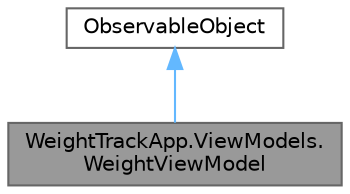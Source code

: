 digraph "WeightTrackApp.ViewModels.WeightViewModel"
{
 // LATEX_PDF_SIZE
  bgcolor="transparent";
  edge [fontname=Helvetica,fontsize=10,labelfontname=Helvetica,labelfontsize=10];
  node [fontname=Helvetica,fontsize=10,shape=box,height=0.2,width=0.4];
  Node1 [id="Node000001",label="WeightTrackApp.ViewModels.\lWeightViewModel",height=0.2,width=0.4,color="gray40", fillcolor="grey60", style="filled", fontcolor="black",tooltip="ViewModel for managing weight entries and providing data-binding for the UI."];
  Node2 -> Node1 [id="edge1_Node000001_Node000002",dir="back",color="steelblue1",style="solid",tooltip=" "];
  Node2 [id="Node000002",label="ObservableObject",height=0.2,width=0.4,color="gray40", fillcolor="white", style="filled",tooltip=" "];
}
